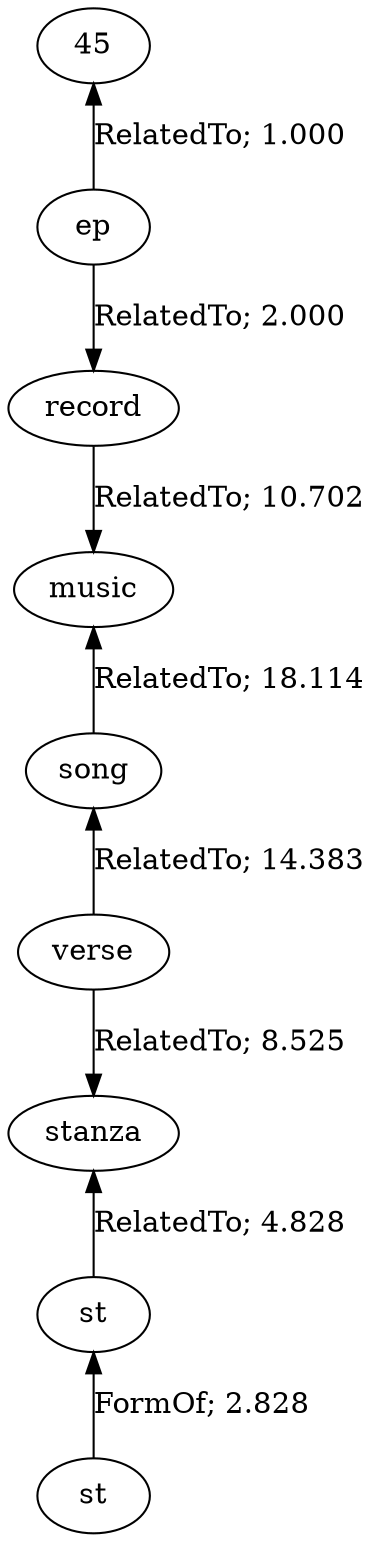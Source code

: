 // The path the concepts from "45" to "st".Path Length: 8; Weight Sum: 62.38158274810975; Average Weight: 7.797697843513719
digraph "9_b---45-st---PLen8_WSum62.382_WAvg7.798" {
	0 [label=45]
	1 [label=ep]
	2 [label=record]
	3 [label=music]
	4 [label=song]
	5 [label=verse]
	6 [label=stanza]
	7 [label=st]
	8 [label=st]
	0 -> 1 [label="RelatedTo; 1.000" dir=back weight=1.000]
	1 -> 2 [label="RelatedTo; 2.000" dir=forward weight=2.000]
	2 -> 3 [label="RelatedTo; 10.702" dir=forward weight=10.702]
	3 -> 4 [label="RelatedTo; 18.114" dir=back weight=18.114]
	4 -> 5 [label="RelatedTo; 14.383" dir=back weight=14.383]
	5 -> 6 [label="RelatedTo; 8.525" dir=forward weight=8.525]
	6 -> 7 [label="RelatedTo; 4.828" dir=back weight=4.828]
	7 -> 8 [label="FormOf; 2.828" dir=back weight=2.828]
}
